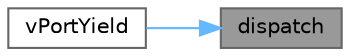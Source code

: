 digraph "dispatch"
{
 // LATEX_PDF_SIZE
  bgcolor="transparent";
  edge [fontname=Helvetica,fontsize=10,labelfontname=Helvetica,labelfontsize=10];
  node [fontname=Helvetica,fontsize=10,shape=box,height=0.2,width=0.4];
  rankdir="RL";
  Node1 [id="Node000001",label="dispatch",height=0.2,width=0.4,color="gray40", fillcolor="grey60", style="filled", fontcolor="black",tooltip=" "];
  Node1 -> Node2 [id="edge1_Node000001_Node000002",dir="back",color="steelblue1",style="solid",tooltip=" "];
  Node2 [id="Node000002",label="vPortYield",height=0.2,width=0.4,color="grey40", fillcolor="white", style="filled",URL="$_third_party_2_g_c_c_2_a_r_c___e_m___h_s_2port_8c.html#add01c927fb689f7ec170e42d47d27927",tooltip="Yield the CPU."];
}
